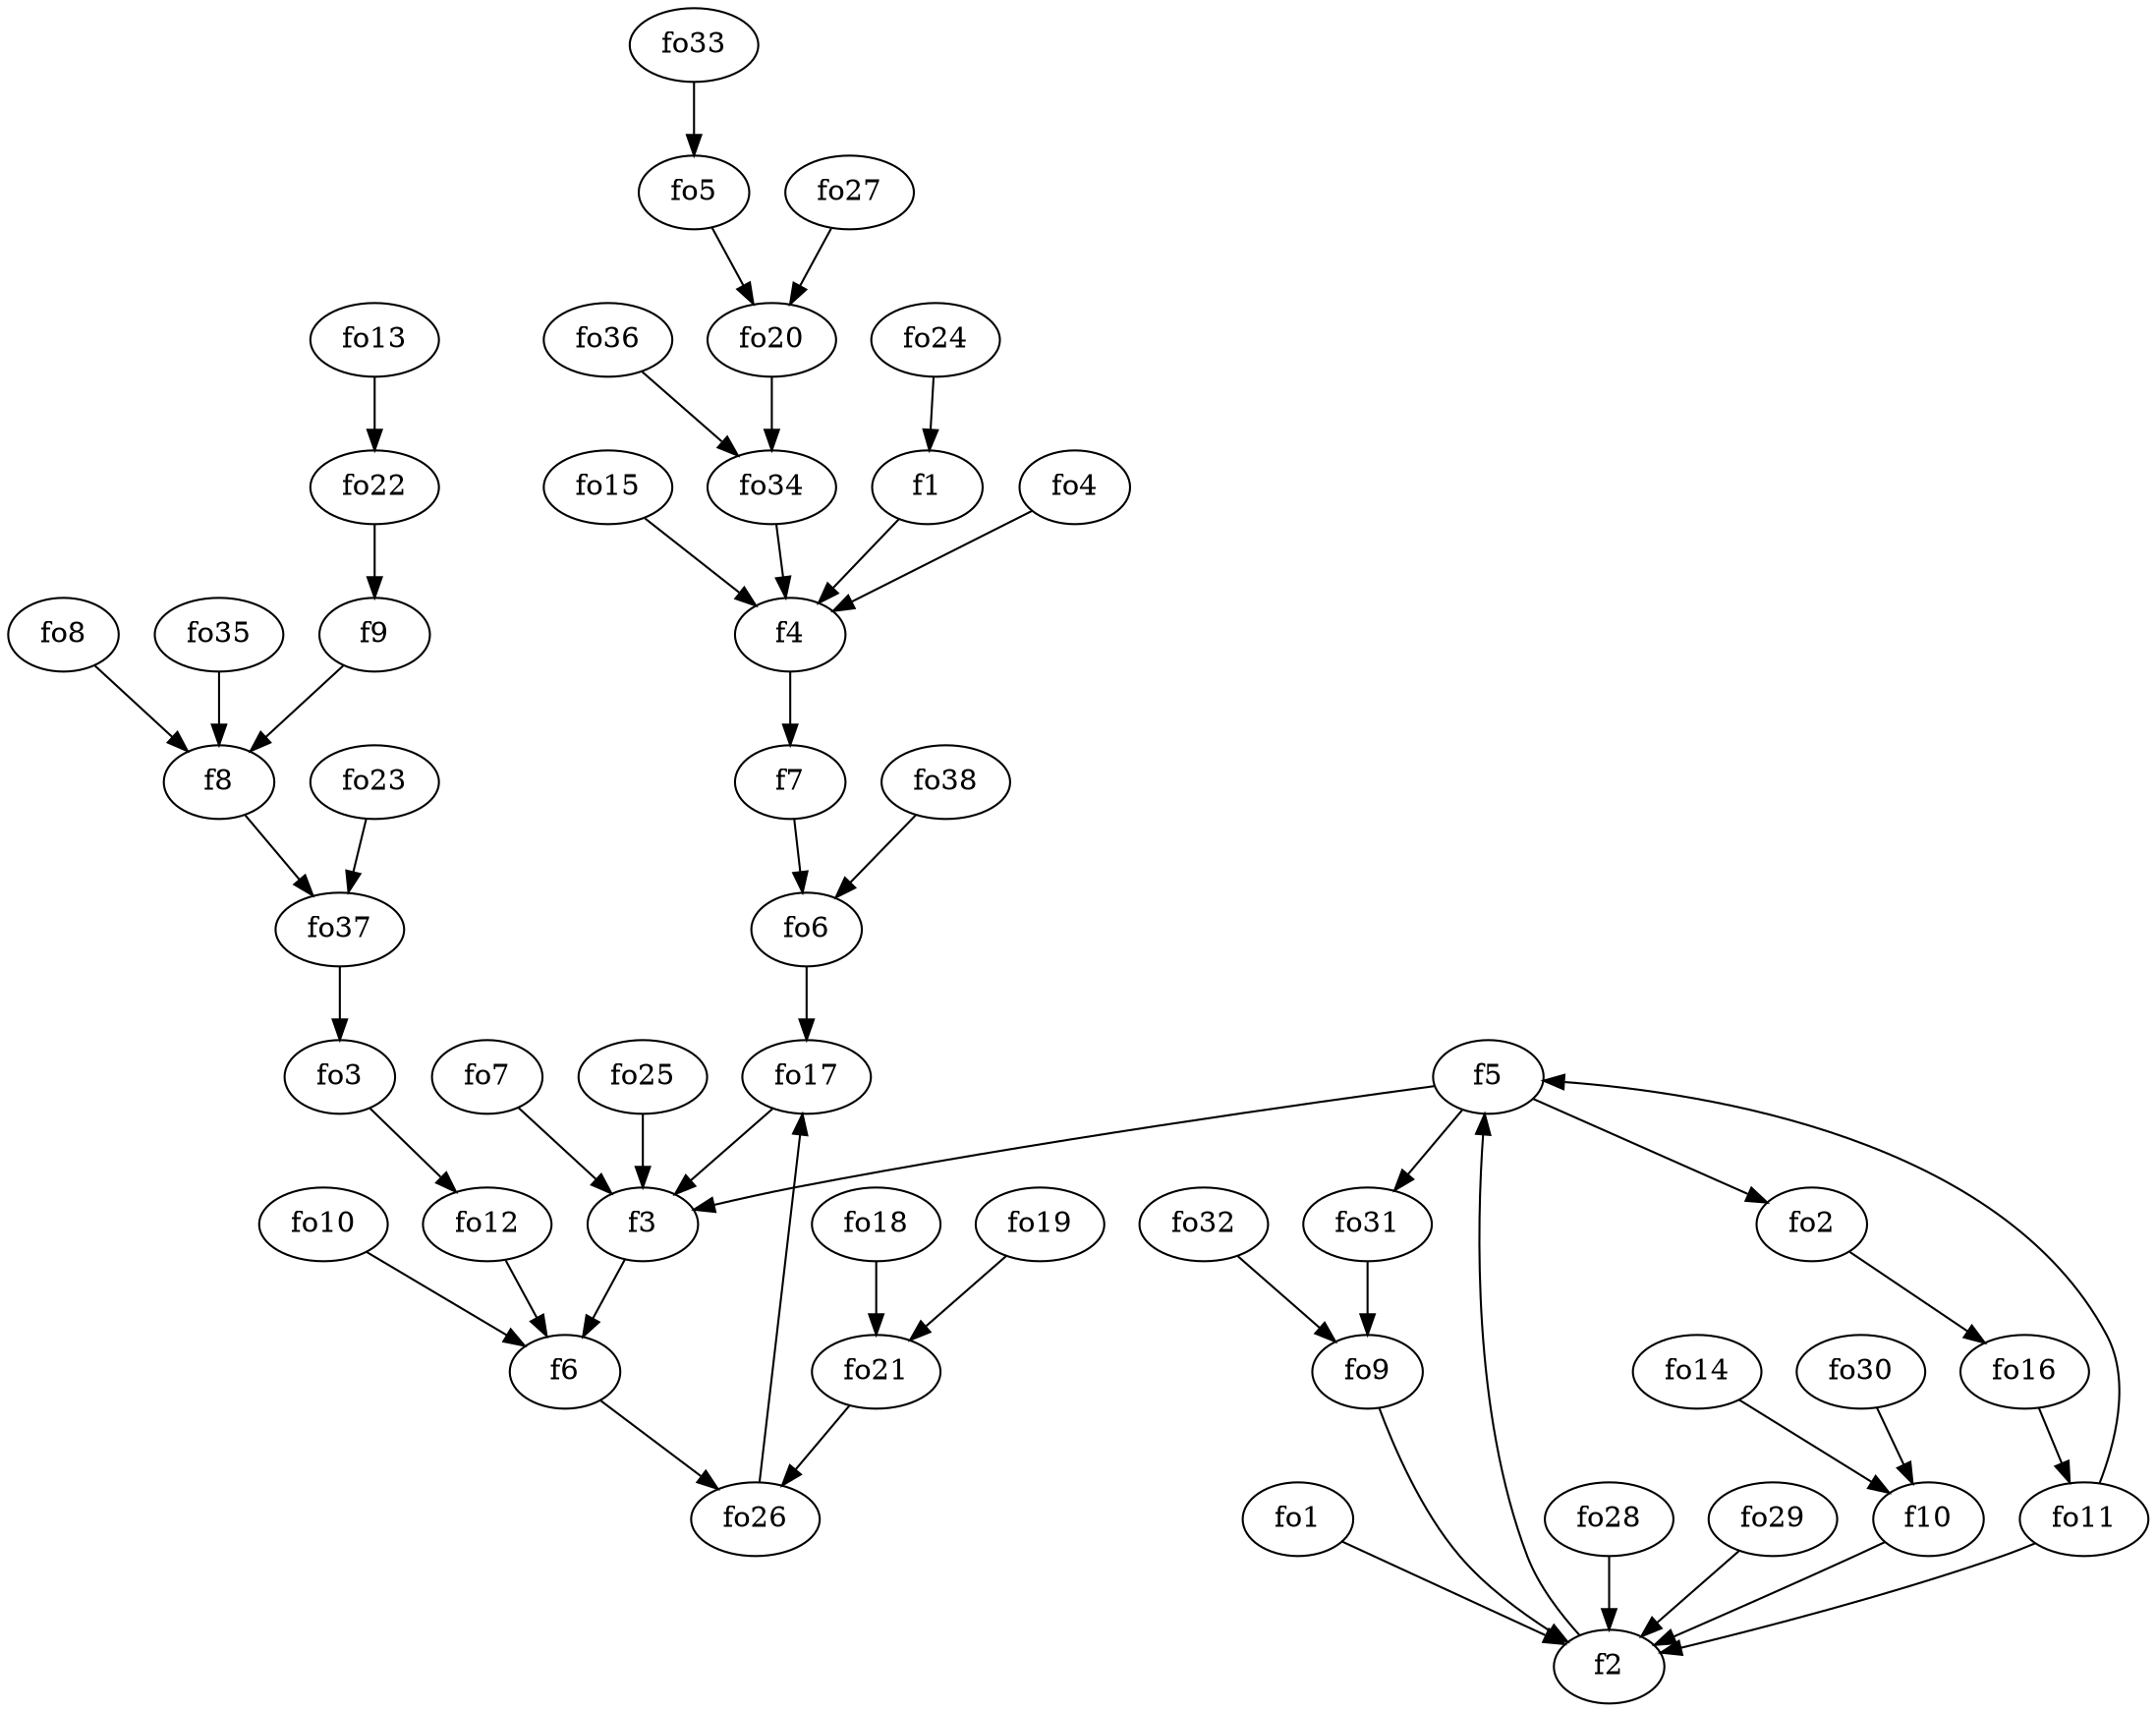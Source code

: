 strict digraph  {
f1;
f2;
f3;
f4;
f5;
f6;
f7;
f8;
f9;
f10;
fo1;
fo2;
fo3;
fo4;
fo5;
fo6;
fo7;
fo8;
fo9;
fo10;
fo11;
fo12;
fo13;
fo14;
fo15;
fo16;
fo17;
fo18;
fo19;
fo20;
fo21;
fo22;
fo23;
fo24;
fo25;
fo26;
fo27;
fo28;
fo29;
fo30;
fo31;
fo32;
fo33;
fo34;
fo35;
fo36;
fo37;
fo38;
f1 -> f4  [weight=2];
f2 -> f5  [weight=2];
f3 -> f6  [weight=2];
f4 -> f7  [weight=2];
f5 -> fo2  [weight=2];
f5 -> fo31  [weight=2];
f5 -> f3  [weight=2];
f6 -> fo26  [weight=2];
f7 -> fo6  [weight=2];
f8 -> fo37  [weight=2];
f9 -> f8  [weight=2];
f10 -> f2  [weight=2];
fo1 -> f2  [weight=2];
fo2 -> fo16  [weight=2];
fo3 -> fo12  [weight=2];
fo4 -> f4  [weight=2];
fo5 -> fo20  [weight=2];
fo6 -> fo17  [weight=2];
fo7 -> f3  [weight=2];
fo8 -> f8  [weight=2];
fo9 -> f2  [weight=2];
fo10 -> f6  [weight=2];
fo11 -> f5  [weight=2];
fo11 -> f2  [weight=2];
fo12 -> f6  [weight=2];
fo13 -> fo22  [weight=2];
fo14 -> f10  [weight=2];
fo15 -> f4  [weight=2];
fo16 -> fo11  [weight=2];
fo17 -> f3  [weight=2];
fo18 -> fo21  [weight=2];
fo19 -> fo21  [weight=2];
fo20 -> fo34  [weight=2];
fo21 -> fo26  [weight=2];
fo22 -> f9  [weight=2];
fo23 -> fo37  [weight=2];
fo24 -> f1  [weight=2];
fo25 -> f3  [weight=2];
fo26 -> fo17  [weight=2];
fo27 -> fo20  [weight=2];
fo28 -> f2  [weight=2];
fo29 -> f2  [weight=2];
fo30 -> f10  [weight=2];
fo31 -> fo9  [weight=2];
fo32 -> fo9  [weight=2];
fo33 -> fo5  [weight=2];
fo34 -> f4  [weight=2];
fo35 -> f8  [weight=2];
fo36 -> fo34  [weight=2];
fo37 -> fo3  [weight=2];
fo38 -> fo6  [weight=2];
}
